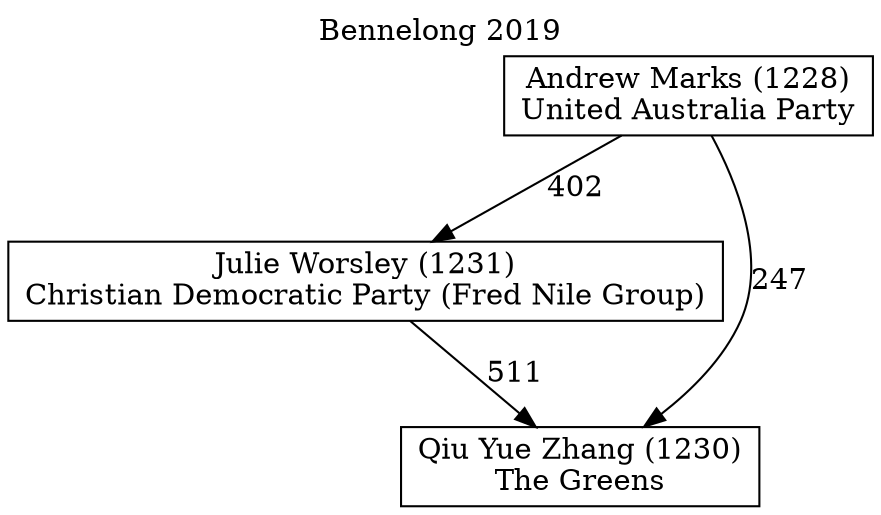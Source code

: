 // House preference flow
digraph "Qiu Yue Zhang (1230)_Bennelong_2019" {
	graph [label="Bennelong 2019" labelloc=t mclimit=10]
	node [shape=box]
	"Andrew Marks (1228)" [label="Andrew Marks (1228)
United Australia Party"]
	"Julie Worsley (1231)" [label="Julie Worsley (1231)
Christian Democratic Party (Fred Nile Group)"]
	"Qiu Yue Zhang (1230)" [label="Qiu Yue Zhang (1230)
The Greens"]
	"Andrew Marks (1228)" -> "Julie Worsley (1231)" [label=402]
	"Andrew Marks (1228)" -> "Qiu Yue Zhang (1230)" [label=247]
	"Julie Worsley (1231)" -> "Qiu Yue Zhang (1230)" [label=511]
}
